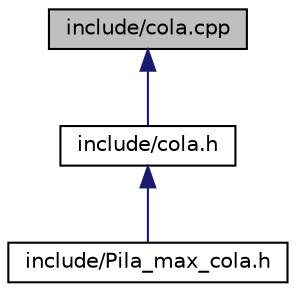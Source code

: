 digraph "include/cola.cpp"
{
  edge [fontname="Helvetica",fontsize="10",labelfontname="Helvetica",labelfontsize="10"];
  node [fontname="Helvetica",fontsize="10",shape=record];
  Node1 [label="include/cola.cpp",height=0.2,width=0.4,color="black", fillcolor="grey75", style="filled", fontcolor="black"];
  Node1 -> Node2 [dir="back",color="midnightblue",fontsize="10",style="solid",fontname="Helvetica"];
  Node2 [label="include/cola.h",height=0.2,width=0.4,color="black", fillcolor="white", style="filled",URL="$cola_8h.html",tooltip="Fichero cabecera del TDA Cola. "];
  Node2 -> Node3 [dir="back",color="midnightblue",fontsize="10",style="solid",fontname="Helvetica"];
  Node3 [label="include/Pila_max_cola.h",height=0.2,width=0.4,color="black", fillcolor="white", style="filled",URL="$Pila__max__cola_8h_source.html"];
}
